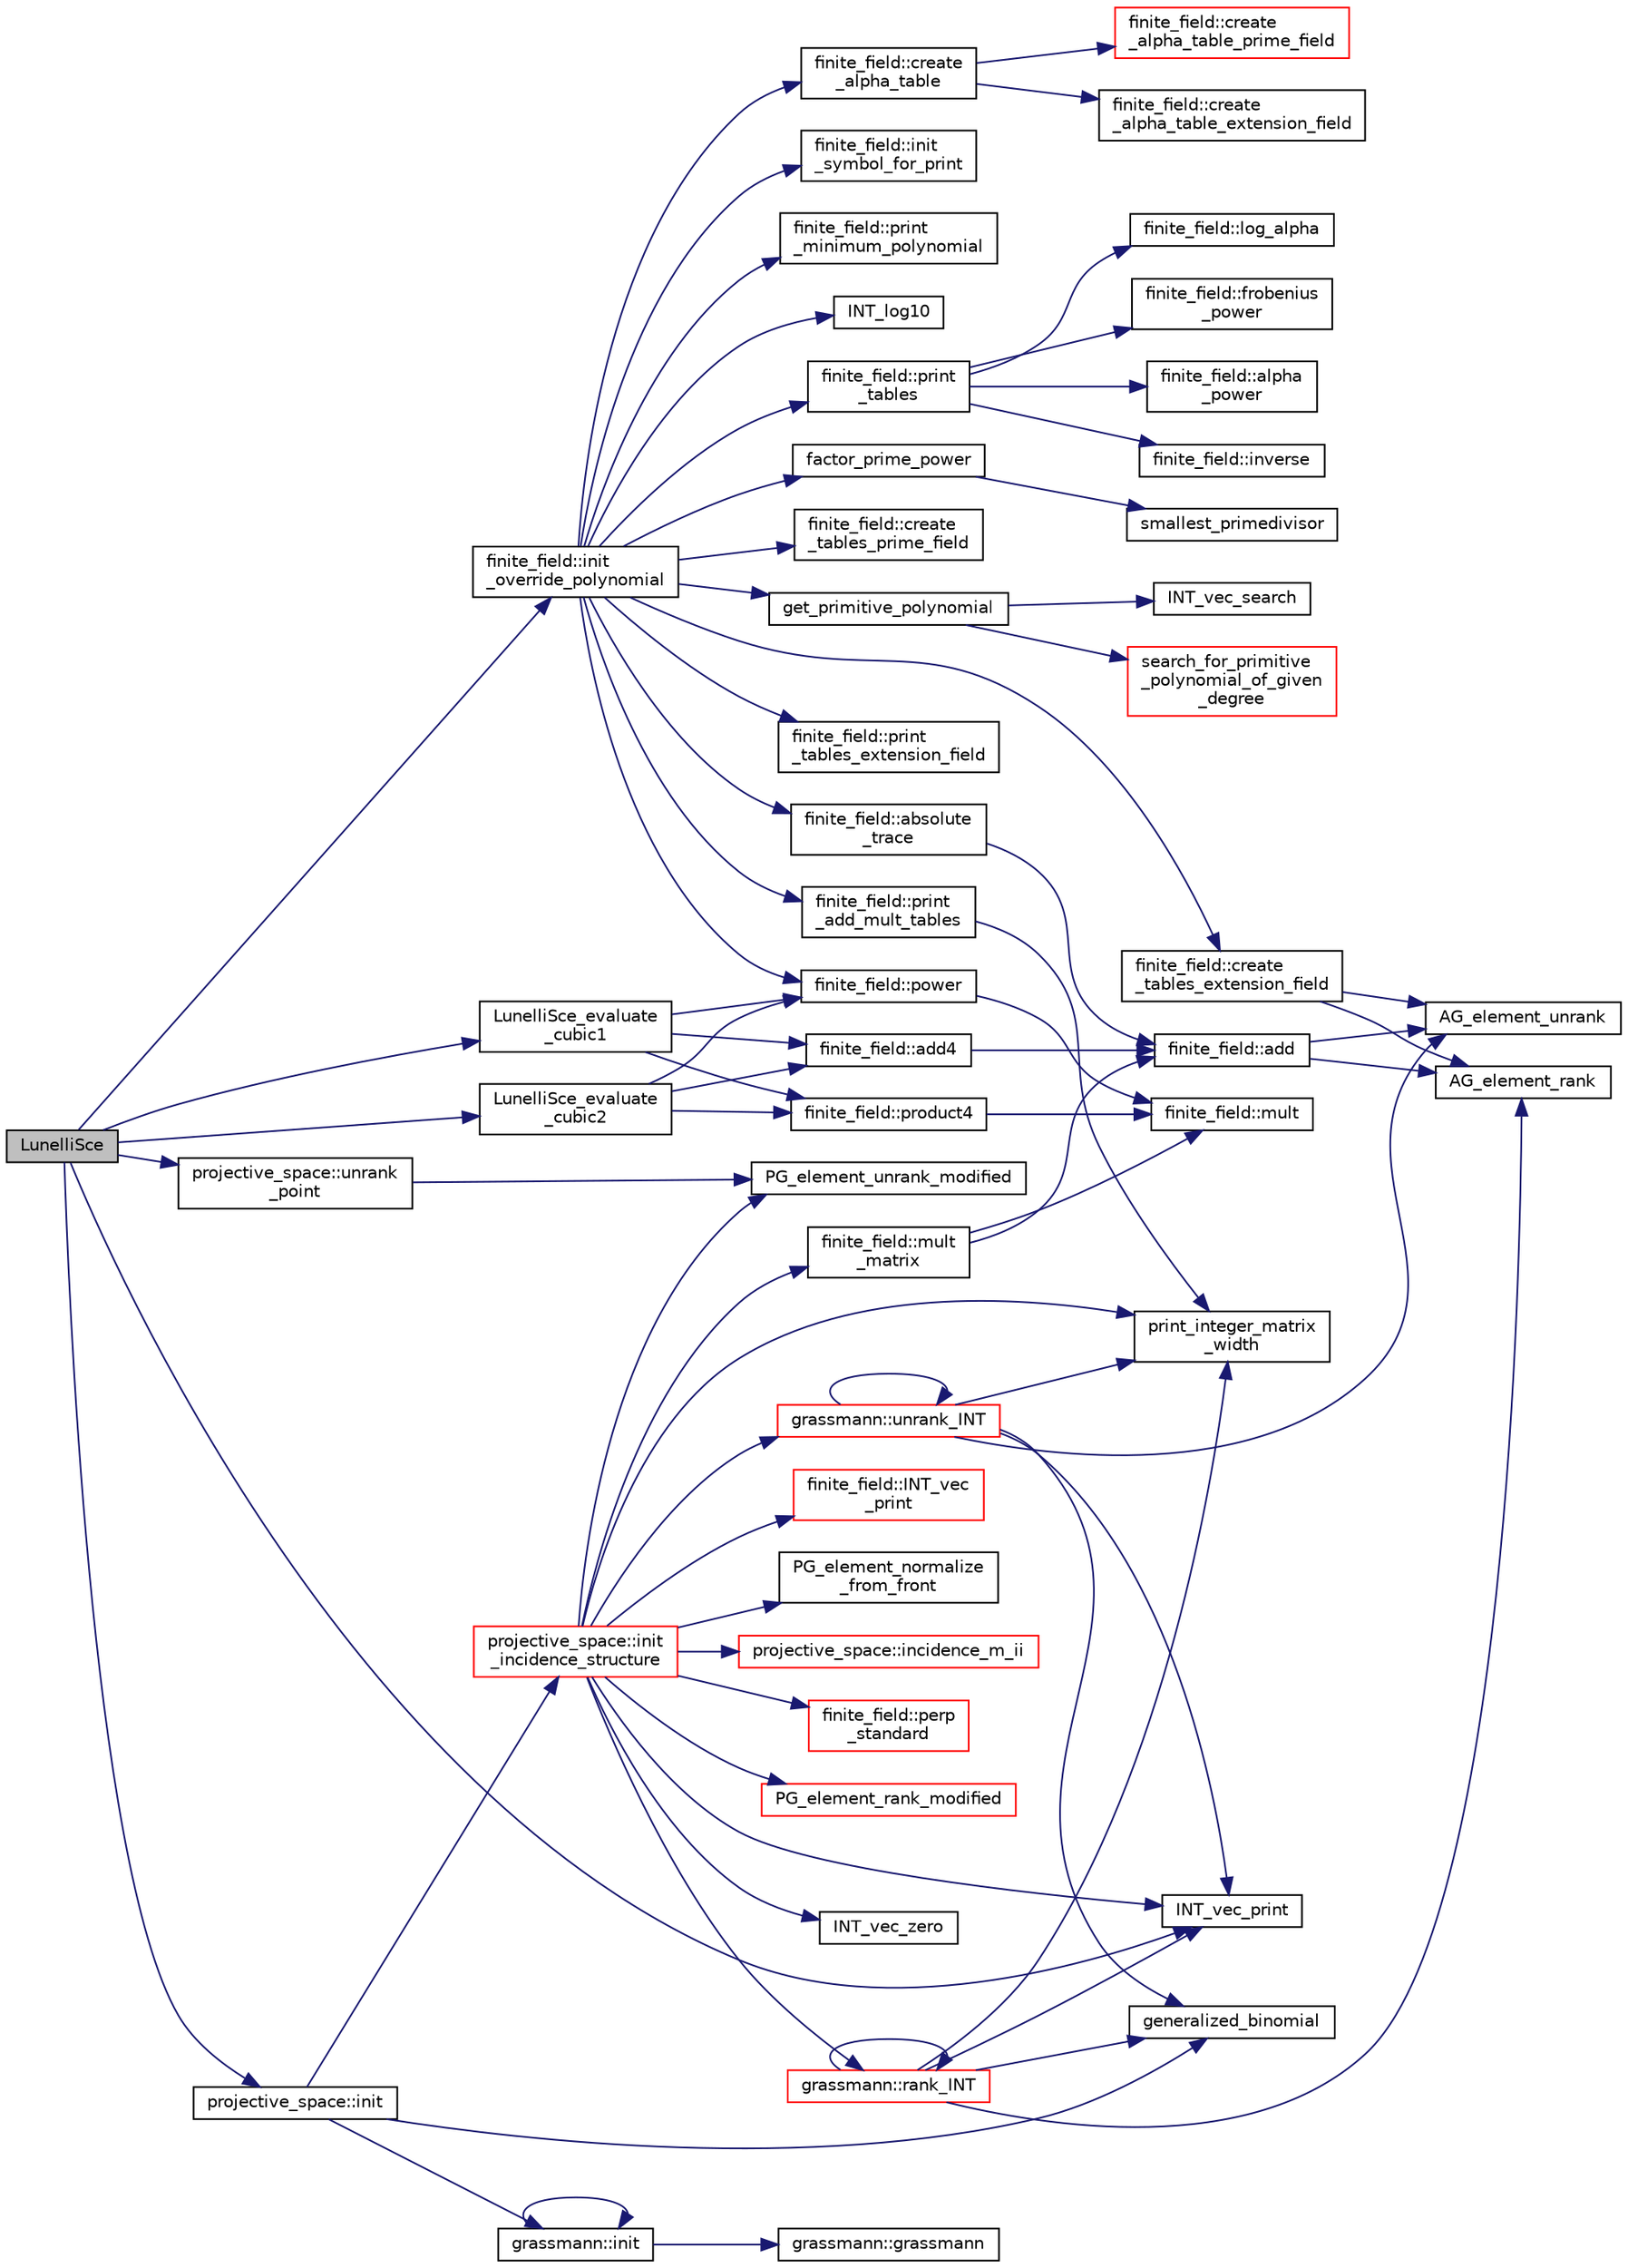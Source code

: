 digraph "LunelliSce"
{
  edge [fontname="Helvetica",fontsize="10",labelfontname="Helvetica",labelfontsize="10"];
  node [fontname="Helvetica",fontsize="10",shape=record];
  rankdir="LR";
  Node1135 [label="LunelliSce",height=0.2,width=0.4,color="black", fillcolor="grey75", style="filled", fontcolor="black"];
  Node1135 -> Node1136 [color="midnightblue",fontsize="10",style="solid",fontname="Helvetica"];
  Node1136 [label="finite_field::init\l_override_polynomial",height=0.2,width=0.4,color="black", fillcolor="white", style="filled",URL="$df/d5a/classfinite__field.html#a39a40b052f326a05c5a1e6b13572f3e5"];
  Node1136 -> Node1137 [color="midnightblue",fontsize="10",style="solid",fontname="Helvetica"];
  Node1137 [label="factor_prime_power",height=0.2,width=0.4,color="black", fillcolor="white", style="filled",URL="$de/dc5/algebra__and__number__theory_8h.html#af87166fad1e9b91458c714e90f8cd399"];
  Node1137 -> Node1138 [color="midnightblue",fontsize="10",style="solid",fontname="Helvetica"];
  Node1138 [label="smallest_primedivisor",height=0.2,width=0.4,color="black", fillcolor="white", style="filled",URL="$df/dda/number__theory_8_c.html#a89238384b70e5f0f19ac179ca88d468d"];
  Node1136 -> Node1139 [color="midnightblue",fontsize="10",style="solid",fontname="Helvetica"];
  Node1139 [label="finite_field::init\l_symbol_for_print",height=0.2,width=0.4,color="black", fillcolor="white", style="filled",URL="$df/d5a/classfinite__field.html#ac3ac8778d3162ccee0b3c5764127a92e"];
  Node1136 -> Node1140 [color="midnightblue",fontsize="10",style="solid",fontname="Helvetica"];
  Node1140 [label="get_primitive_polynomial",height=0.2,width=0.4,color="black", fillcolor="white", style="filled",URL="$de/dc5/algebra__and__number__theory_8h.html#a208ece81c99403683f588d02defd74a7"];
  Node1140 -> Node1141 [color="midnightblue",fontsize="10",style="solid",fontname="Helvetica"];
  Node1141 [label="INT_vec_search",height=0.2,width=0.4,color="black", fillcolor="white", style="filled",URL="$d5/de2/foundations_2data__structures_2data__structures_8h.html#ad103ef2316a1f671bdb68fd9cd9ba945"];
  Node1140 -> Node1142 [color="midnightblue",fontsize="10",style="solid",fontname="Helvetica"];
  Node1142 [label="search_for_primitive\l_polynomial_of_given\l_degree",height=0.2,width=0.4,color="red", fillcolor="white", style="filled",URL="$da/da9/galois__global_8_c.html#a5f70384bd08b74ef6f9e0f8663d0f286"];
  Node1136 -> Node1144 [color="midnightblue",fontsize="10",style="solid",fontname="Helvetica"];
  Node1144 [label="finite_field::print\l_minimum_polynomial",height=0.2,width=0.4,color="black", fillcolor="white", style="filled",URL="$df/d5a/classfinite__field.html#a6d58c4c06994e9637385ff69943f13cb"];
  Node1136 -> Node1145 [color="midnightblue",fontsize="10",style="solid",fontname="Helvetica"];
  Node1145 [label="INT_log10",height=0.2,width=0.4,color="black", fillcolor="white", style="filled",URL="$de/dc5/algebra__and__number__theory_8h.html#a98bc0a6c562370a355165d2538dac250"];
  Node1136 -> Node1146 [color="midnightblue",fontsize="10",style="solid",fontname="Helvetica"];
  Node1146 [label="finite_field::create\l_alpha_table",height=0.2,width=0.4,color="black", fillcolor="white", style="filled",URL="$df/d5a/classfinite__field.html#a33e052044b18cf8dc31e6fbffbb1f0db"];
  Node1146 -> Node1147 [color="midnightblue",fontsize="10",style="solid",fontname="Helvetica"];
  Node1147 [label="finite_field::create\l_alpha_table_extension_field",height=0.2,width=0.4,color="black", fillcolor="white", style="filled",URL="$df/d5a/classfinite__field.html#ac7dea38ff2bb99e41863832e4a468947"];
  Node1146 -> Node1148 [color="midnightblue",fontsize="10",style="solid",fontname="Helvetica"];
  Node1148 [label="finite_field::create\l_alpha_table_prime_field",height=0.2,width=0.4,color="red", fillcolor="white", style="filled",URL="$df/d5a/classfinite__field.html#a467585ef59e1cbd89735e517457fbedc"];
  Node1136 -> Node1150 [color="midnightblue",fontsize="10",style="solid",fontname="Helvetica"];
  Node1150 [label="finite_field::create\l_tables_prime_field",height=0.2,width=0.4,color="black", fillcolor="white", style="filled",URL="$df/d5a/classfinite__field.html#a811a41cf0e334c7c05725afa19d79b7a"];
  Node1136 -> Node1151 [color="midnightblue",fontsize="10",style="solid",fontname="Helvetica"];
  Node1151 [label="finite_field::create\l_tables_extension_field",height=0.2,width=0.4,color="black", fillcolor="white", style="filled",URL="$df/d5a/classfinite__field.html#ac5067ade796759e81d55cd3d434f8512"];
  Node1151 -> Node1152 [color="midnightblue",fontsize="10",style="solid",fontname="Helvetica"];
  Node1152 [label="AG_element_unrank",height=0.2,width=0.4,color="black", fillcolor="white", style="filled",URL="$d4/d67/geometry_8h.html#a4a33b86c87b2879b97cfa1327abe2885"];
  Node1151 -> Node1153 [color="midnightblue",fontsize="10",style="solid",fontname="Helvetica"];
  Node1153 [label="AG_element_rank",height=0.2,width=0.4,color="black", fillcolor="white", style="filled",URL="$d4/d67/geometry_8h.html#ab2ac908d07dd8038fd996e26bdc75c17"];
  Node1136 -> Node1154 [color="midnightblue",fontsize="10",style="solid",fontname="Helvetica"];
  Node1154 [label="finite_field::print\l_add_mult_tables",height=0.2,width=0.4,color="black", fillcolor="white", style="filled",URL="$df/d5a/classfinite__field.html#ac4f687830f2953f9f7568c541e3e91c7"];
  Node1154 -> Node1155 [color="midnightblue",fontsize="10",style="solid",fontname="Helvetica"];
  Node1155 [label="print_integer_matrix\l_width",height=0.2,width=0.4,color="black", fillcolor="white", style="filled",URL="$d5/db4/io__and__os_8h.html#aa78f3e73fc2179251bd15adbcc31573f"];
  Node1136 -> Node1156 [color="midnightblue",fontsize="10",style="solid",fontname="Helvetica"];
  Node1156 [label="finite_field::power",height=0.2,width=0.4,color="black", fillcolor="white", style="filled",URL="$df/d5a/classfinite__field.html#a0437871b8f775f0b2d589188d9ad7e61"];
  Node1156 -> Node1157 [color="midnightblue",fontsize="10",style="solid",fontname="Helvetica"];
  Node1157 [label="finite_field::mult",height=0.2,width=0.4,color="black", fillcolor="white", style="filled",URL="$df/d5a/classfinite__field.html#a24fb5917aa6d4d656fd855b7f44a13b0"];
  Node1136 -> Node1158 [color="midnightblue",fontsize="10",style="solid",fontname="Helvetica"];
  Node1158 [label="finite_field::absolute\l_trace",height=0.2,width=0.4,color="black", fillcolor="white", style="filled",URL="$df/d5a/classfinite__field.html#a7c479f80ec77e646db13d175fb29325f"];
  Node1158 -> Node1159 [color="midnightblue",fontsize="10",style="solid",fontname="Helvetica"];
  Node1159 [label="finite_field::add",height=0.2,width=0.4,color="black", fillcolor="white", style="filled",URL="$df/d5a/classfinite__field.html#a8f12328a27500f3c7be0c849ebbc9d14"];
  Node1159 -> Node1152 [color="midnightblue",fontsize="10",style="solid",fontname="Helvetica"];
  Node1159 -> Node1153 [color="midnightblue",fontsize="10",style="solid",fontname="Helvetica"];
  Node1136 -> Node1160 [color="midnightblue",fontsize="10",style="solid",fontname="Helvetica"];
  Node1160 [label="finite_field::print\l_tables_extension_field",height=0.2,width=0.4,color="black", fillcolor="white", style="filled",URL="$df/d5a/classfinite__field.html#a026b98a814f71c1bfbd6905abb295ee8"];
  Node1136 -> Node1161 [color="midnightblue",fontsize="10",style="solid",fontname="Helvetica"];
  Node1161 [label="finite_field::print\l_tables",height=0.2,width=0.4,color="black", fillcolor="white", style="filled",URL="$df/d5a/classfinite__field.html#aa0bddbd3f44fb6012a198bfc3d0551fc"];
  Node1161 -> Node1162 [color="midnightblue",fontsize="10",style="solid",fontname="Helvetica"];
  Node1162 [label="finite_field::inverse",height=0.2,width=0.4,color="black", fillcolor="white", style="filled",URL="$df/d5a/classfinite__field.html#a69f2a12c01e70b7ce2d115c5221c9cdd"];
  Node1161 -> Node1163 [color="midnightblue",fontsize="10",style="solid",fontname="Helvetica"];
  Node1163 [label="finite_field::log_alpha",height=0.2,width=0.4,color="black", fillcolor="white", style="filled",URL="$df/d5a/classfinite__field.html#a446a83ae0d281ddf44215626f0097305"];
  Node1161 -> Node1164 [color="midnightblue",fontsize="10",style="solid",fontname="Helvetica"];
  Node1164 [label="finite_field::frobenius\l_power",height=0.2,width=0.4,color="black", fillcolor="white", style="filled",URL="$df/d5a/classfinite__field.html#aec23e43aaefc0ed601cdfa3139496a92"];
  Node1161 -> Node1165 [color="midnightblue",fontsize="10",style="solid",fontname="Helvetica"];
  Node1165 [label="finite_field::alpha\l_power",height=0.2,width=0.4,color="black", fillcolor="white", style="filled",URL="$df/d5a/classfinite__field.html#aa1d31b58f7fe2798e20f74890ae29c51"];
  Node1135 -> Node1166 [color="midnightblue",fontsize="10",style="solid",fontname="Helvetica"];
  Node1166 [label="projective_space::init",height=0.2,width=0.4,color="black", fillcolor="white", style="filled",URL="$d2/d17/classprojective__space.html#a8a1efa40df92744519365f82e4740dab"];
  Node1166 -> Node1167 [color="midnightblue",fontsize="10",style="solid",fontname="Helvetica"];
  Node1167 [label="grassmann::init",height=0.2,width=0.4,color="black", fillcolor="white", style="filled",URL="$df/d02/classgrassmann.html#a2e8cf7b9f203254493d7c2607c17d498"];
  Node1167 -> Node1168 [color="midnightblue",fontsize="10",style="solid",fontname="Helvetica"];
  Node1168 [label="grassmann::grassmann",height=0.2,width=0.4,color="black", fillcolor="white", style="filled",URL="$df/d02/classgrassmann.html#a252a85d3b74eb4fbd5771f4152a5f272"];
  Node1167 -> Node1167 [color="midnightblue",fontsize="10",style="solid",fontname="Helvetica"];
  Node1166 -> Node1169 [color="midnightblue",fontsize="10",style="solid",fontname="Helvetica"];
  Node1169 [label="generalized_binomial",height=0.2,width=0.4,color="black", fillcolor="white", style="filled",URL="$d2/d7c/combinatorics_8_c.html#a24762dc22e45175d18ec1ec1d2556ae8"];
  Node1166 -> Node1170 [color="midnightblue",fontsize="10",style="solid",fontname="Helvetica"];
  Node1170 [label="projective_space::init\l_incidence_structure",height=0.2,width=0.4,color="red", fillcolor="white", style="filled",URL="$d2/d17/classprojective__space.html#a1e59490325e045cc52674a3706780aed"];
  Node1170 -> Node1171 [color="midnightblue",fontsize="10",style="solid",fontname="Helvetica"];
  Node1171 [label="INT_vec_zero",height=0.2,width=0.4,color="black", fillcolor="white", style="filled",URL="$df/dbf/sajeeb_8_c.html#aa8c9c7977203577026080f546fe4980f"];
  Node1170 -> Node1172 [color="midnightblue",fontsize="10",style="solid",fontname="Helvetica"];
  Node1172 [label="PG_element_unrank_modified",height=0.2,width=0.4,color="black", fillcolor="white", style="filled",URL="$d4/d67/geometry_8h.html#a83ae9b605d496f6a90345303f6efae64"];
  Node1170 -> Node1173 [color="midnightblue",fontsize="10",style="solid",fontname="Helvetica"];
  Node1173 [label="INT_vec_print",height=0.2,width=0.4,color="black", fillcolor="white", style="filled",URL="$df/dbf/sajeeb_8_c.html#a79a5901af0b47dd0d694109543c027fe"];
  Node1170 -> Node1174 [color="midnightblue",fontsize="10",style="solid",fontname="Helvetica"];
  Node1174 [label="finite_field::INT_vec\l_print",height=0.2,width=0.4,color="red", fillcolor="white", style="filled",URL="$df/d5a/classfinite__field.html#a9c33a61dedc197e37b014b6f8dc07f06"];
  Node1170 -> Node1177 [color="midnightblue",fontsize="10",style="solid",fontname="Helvetica"];
  Node1177 [label="PG_element_normalize\l_from_front",height=0.2,width=0.4,color="black", fillcolor="white", style="filled",URL="$d4/d67/geometry_8h.html#af675caf5f9975573455c8d93cb56bf95"];
  Node1170 -> Node1178 [color="midnightblue",fontsize="10",style="solid",fontname="Helvetica"];
  Node1178 [label="grassmann::unrank_INT",height=0.2,width=0.4,color="red", fillcolor="white", style="filled",URL="$df/d02/classgrassmann.html#a32079405b95a6da2ba1420567d762d64"];
  Node1178 -> Node1169 [color="midnightblue",fontsize="10",style="solid",fontname="Helvetica"];
  Node1178 -> Node1152 [color="midnightblue",fontsize="10",style="solid",fontname="Helvetica"];
  Node1178 -> Node1173 [color="midnightblue",fontsize="10",style="solid",fontname="Helvetica"];
  Node1178 -> Node1178 [color="midnightblue",fontsize="10",style="solid",fontname="Helvetica"];
  Node1178 -> Node1155 [color="midnightblue",fontsize="10",style="solid",fontname="Helvetica"];
  Node1170 -> Node1155 [color="midnightblue",fontsize="10",style="solid",fontname="Helvetica"];
  Node1170 -> Node1181 [color="midnightblue",fontsize="10",style="solid",fontname="Helvetica"];
  Node1181 [label="grassmann::rank_INT",height=0.2,width=0.4,color="red", fillcolor="white", style="filled",URL="$df/d02/classgrassmann.html#a1fa95ce7ecebd48b04c7a0dc75491184"];
  Node1181 -> Node1155 [color="midnightblue",fontsize="10",style="solid",fontname="Helvetica"];
  Node1181 -> Node1173 [color="midnightblue",fontsize="10",style="solid",fontname="Helvetica"];
  Node1181 -> Node1169 [color="midnightblue",fontsize="10",style="solid",fontname="Helvetica"];
  Node1181 -> Node1181 [color="midnightblue",fontsize="10",style="solid",fontname="Helvetica"];
  Node1181 -> Node1153 [color="midnightblue",fontsize="10",style="solid",fontname="Helvetica"];
  Node1170 -> Node1183 [color="midnightblue",fontsize="10",style="solid",fontname="Helvetica"];
  Node1183 [label="finite_field::mult\l_matrix",height=0.2,width=0.4,color="black", fillcolor="white", style="filled",URL="$df/d5a/classfinite__field.html#a48517f15dfd7b21c37e0975855f1ada2"];
  Node1183 -> Node1159 [color="midnightblue",fontsize="10",style="solid",fontname="Helvetica"];
  Node1183 -> Node1157 [color="midnightblue",fontsize="10",style="solid",fontname="Helvetica"];
  Node1170 -> Node1184 [color="midnightblue",fontsize="10",style="solid",fontname="Helvetica"];
  Node1184 [label="PG_element_rank_modified",height=0.2,width=0.4,color="red", fillcolor="white", style="filled",URL="$d4/d67/geometry_8h.html#a9cd1a8bf5b88a038e33862f6c2c3dd36"];
  Node1170 -> Node1186 [color="midnightblue",fontsize="10",style="solid",fontname="Helvetica"];
  Node1186 [label="projective_space::incidence_m_ii",height=0.2,width=0.4,color="red", fillcolor="white", style="filled",URL="$d2/d17/classprojective__space.html#adafef534cb822f51289101e7d465ede2"];
  Node1170 -> Node1188 [color="midnightblue",fontsize="10",style="solid",fontname="Helvetica"];
  Node1188 [label="finite_field::perp\l_standard",height=0.2,width=0.4,color="red", fillcolor="white", style="filled",URL="$df/d5a/classfinite__field.html#a2f5bc92908aea624a8d9179d2a9ba057"];
  Node1135 -> Node1195 [color="midnightblue",fontsize="10",style="solid",fontname="Helvetica"];
  Node1195 [label="projective_space::unrank\l_point",height=0.2,width=0.4,color="black", fillcolor="white", style="filled",URL="$d2/d17/classprojective__space.html#a3cb7917af4c5f1590b660d4bf907e0fa"];
  Node1195 -> Node1172 [color="midnightblue",fontsize="10",style="solid",fontname="Helvetica"];
  Node1135 -> Node1196 [color="midnightblue",fontsize="10",style="solid",fontname="Helvetica"];
  Node1196 [label="LunelliSce_evaluate\l_cubic1",height=0.2,width=0.4,color="black", fillcolor="white", style="filled",URL="$d7/d94/data_8_c.html#a8f28c5a252bb6644322e34e902f249d2"];
  Node1196 -> Node1156 [color="midnightblue",fontsize="10",style="solid",fontname="Helvetica"];
  Node1196 -> Node1197 [color="midnightblue",fontsize="10",style="solid",fontname="Helvetica"];
  Node1197 [label="finite_field::product4",height=0.2,width=0.4,color="black", fillcolor="white", style="filled",URL="$df/d5a/classfinite__field.html#a0f2624a7b7196967764ac8b5af016e0f"];
  Node1197 -> Node1157 [color="midnightblue",fontsize="10",style="solid",fontname="Helvetica"];
  Node1196 -> Node1198 [color="midnightblue",fontsize="10",style="solid",fontname="Helvetica"];
  Node1198 [label="finite_field::add4",height=0.2,width=0.4,color="black", fillcolor="white", style="filled",URL="$df/d5a/classfinite__field.html#ac023a9f0c3890a8d2c452aaa2d157502"];
  Node1198 -> Node1159 [color="midnightblue",fontsize="10",style="solid",fontname="Helvetica"];
  Node1135 -> Node1199 [color="midnightblue",fontsize="10",style="solid",fontname="Helvetica"];
  Node1199 [label="LunelliSce_evaluate\l_cubic2",height=0.2,width=0.4,color="black", fillcolor="white", style="filled",URL="$d7/d94/data_8_c.html#a81d4cdfd8aaa3919768d5e7266d5c933"];
  Node1199 -> Node1156 [color="midnightblue",fontsize="10",style="solid",fontname="Helvetica"];
  Node1199 -> Node1197 [color="midnightblue",fontsize="10",style="solid",fontname="Helvetica"];
  Node1199 -> Node1198 [color="midnightblue",fontsize="10",style="solid",fontname="Helvetica"];
  Node1135 -> Node1173 [color="midnightblue",fontsize="10",style="solid",fontname="Helvetica"];
}
